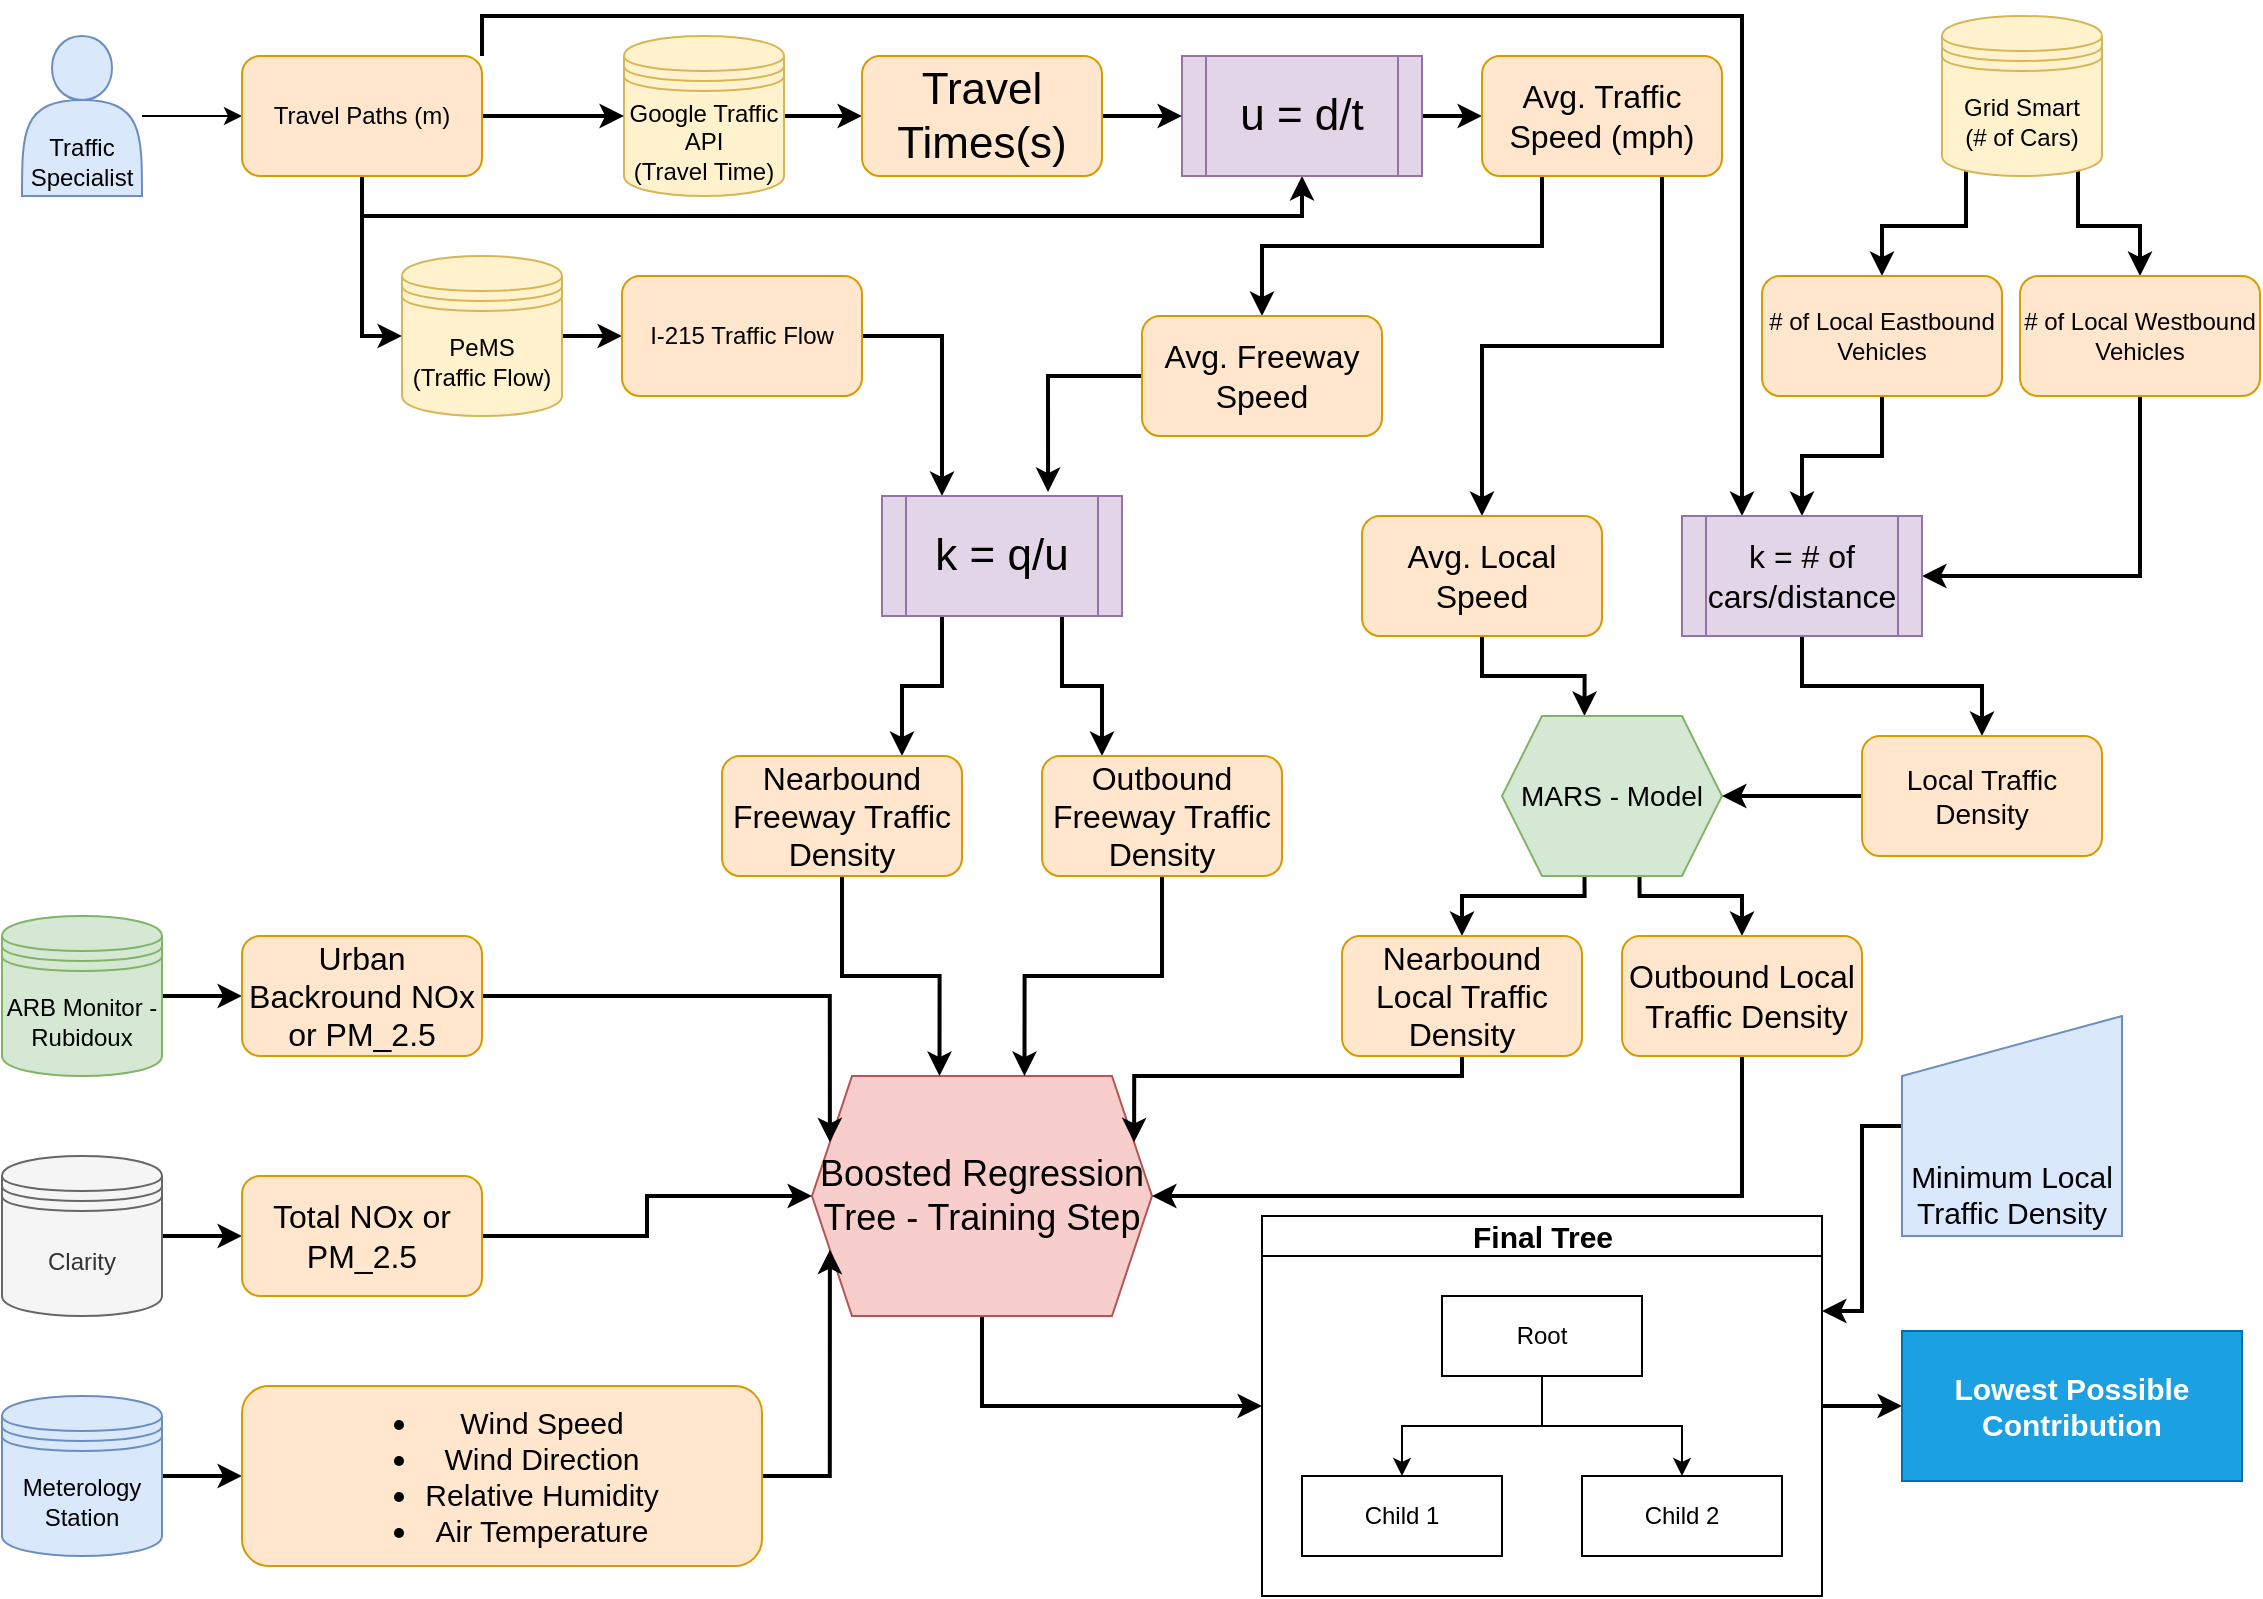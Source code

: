 <mxfile version="15.2.7" type="device"><diagram id="I8cYd5U59-y-30DBRtRM" name="Page-1"><mxGraphModel dx="989" dy="740" grid="1" gridSize="10" guides="1" tooltips="1" connect="1" arrows="1" fold="1" page="1" pageScale="1" pageWidth="827" pageHeight="1169" background="#ffffff" math="0" shadow="0"><root><mxCell id="0"/><mxCell id="1" parent="0"/><mxCell id="hOQKNZQnJuQzW0x-T7D5-91" style="edgeStyle=orthogonalEdgeStyle;rounded=0;orthogonalLoop=1;jettySize=auto;html=1;fontSize=15;strokeWidth=2;" parent="1" source="hOQKNZQnJuQzW0x-T7D5-1" target="hOQKNZQnJuQzW0x-T7D5-88" edge="1"><mxGeometry relative="1" as="geometry"/></mxCell><mxCell id="hOQKNZQnJuQzW0x-T7D5-1" value="Clarity" style="shape=datastore;whiteSpace=wrap;html=1;fillColor=#f5f5f5;strokeColor=#666666;fontColor=#333333;" parent="1" vertex="1"><mxGeometry x="40" y="600" width="80" height="80" as="geometry"/></mxCell><mxCell id="hOQKNZQnJuQzW0x-T7D5-92" style="edgeStyle=orthogonalEdgeStyle;rounded=0;orthogonalLoop=1;jettySize=auto;html=1;entryX=0;entryY=0.5;entryDx=0;entryDy=0;fontSize=15;strokeWidth=2;" parent="1" source="hOQKNZQnJuQzW0x-T7D5-2" target="hOQKNZQnJuQzW0x-T7D5-89" edge="1"><mxGeometry relative="1" as="geometry"/></mxCell><mxCell id="hOQKNZQnJuQzW0x-T7D5-2" value="Meterology Station" style="shape=datastore;whiteSpace=wrap;html=1;fillColor=#dae8fc;strokeColor=#6c8ebf;" parent="1" vertex="1"><mxGeometry x="40" y="720" width="80" height="80" as="geometry"/></mxCell><mxCell id="hOQKNZQnJuQzW0x-T7D5-16" value="" style="edgeStyle=orthogonalEdgeStyle;rounded=0;orthogonalLoop=1;jettySize=auto;html=1;" parent="1" source="hOQKNZQnJuQzW0x-T7D5-3" target="hOQKNZQnJuQzW0x-T7D5-7" edge="1"><mxGeometry relative="1" as="geometry"/></mxCell><mxCell id="hOQKNZQnJuQzW0x-T7D5-3" value="Traffic Specialist" style="shape=actor;whiteSpace=wrap;html=1;fillColor=#dae8fc;strokeColor=#6c8ebf;verticalAlign=bottom;" parent="1" vertex="1"><mxGeometry x="50" y="40" width="60" height="80" as="geometry"/></mxCell><mxCell id="hOQKNZQnJuQzW0x-T7D5-52" style="edgeStyle=orthogonalEdgeStyle;rounded=0;orthogonalLoop=1;jettySize=auto;html=1;entryX=0;entryY=0.5;entryDx=0;entryDy=0;fontSize=22;strokeWidth=2;" parent="1" source="hOQKNZQnJuQzW0x-T7D5-4" target="hOQKNZQnJuQzW0x-T7D5-51" edge="1"><mxGeometry relative="1" as="geometry"/></mxCell><mxCell id="hOQKNZQnJuQzW0x-T7D5-4" value="Google Traffic API&lt;br&gt;(Travel Time)" style="shape=datastore;whiteSpace=wrap;html=1;fillColor=#fff2cc;strokeColor=#d6b656;" parent="1" vertex="1"><mxGeometry x="351" y="40" width="80" height="80" as="geometry"/></mxCell><mxCell id="hOQKNZQnJuQzW0x-T7D5-90" style="edgeStyle=orthogonalEdgeStyle;rounded=0;orthogonalLoop=1;jettySize=auto;html=1;entryX=0;entryY=0.5;entryDx=0;entryDy=0;fontSize=15;strokeWidth=2;" parent="1" source="hOQKNZQnJuQzW0x-T7D5-5" target="hOQKNZQnJuQzW0x-T7D5-87" edge="1"><mxGeometry relative="1" as="geometry"/></mxCell><mxCell id="hOQKNZQnJuQzW0x-T7D5-5" value="ARB Monitor - Rubidoux" style="shape=datastore;whiteSpace=wrap;html=1;fillColor=#d5e8d4;strokeColor=#82b366;" parent="1" vertex="1"><mxGeometry x="40" y="480" width="80" height="80" as="geometry"/></mxCell><mxCell id="hOQKNZQnJuQzW0x-T7D5-46" style="edgeStyle=orthogonalEdgeStyle;rounded=0;orthogonalLoop=1;jettySize=auto;html=1;strokeWidth=2;" parent="1" source="hOQKNZQnJuQzW0x-T7D5-6" target="hOQKNZQnJuQzW0x-T7D5-37" edge="1"><mxGeometry relative="1" as="geometry"/></mxCell><mxCell id="hOQKNZQnJuQzW0x-T7D5-6" value="PeMS &lt;br&gt;(Traffic Flow)" style="shape=datastore;whiteSpace=wrap;html=1;fillColor=#fff2cc;strokeColor=#d6b656;" parent="1" vertex="1"><mxGeometry x="240" y="150" width="80" height="80" as="geometry"/></mxCell><mxCell id="hOQKNZQnJuQzW0x-T7D5-50" style="edgeStyle=orthogonalEdgeStyle;rounded=0;orthogonalLoop=1;jettySize=auto;html=1;exitX=1;exitY=0.5;exitDx=0;exitDy=0;entryX=0;entryY=0.5;entryDx=0;entryDy=0;fontSize=22;strokeWidth=2;" parent="1" source="hOQKNZQnJuQzW0x-T7D5-7" target="hOQKNZQnJuQzW0x-T7D5-4" edge="1"><mxGeometry relative="1" as="geometry"/></mxCell><mxCell id="hOQKNZQnJuQzW0x-T7D5-53" style="edgeStyle=orthogonalEdgeStyle;rounded=0;orthogonalLoop=1;jettySize=auto;html=1;entryX=0.5;entryY=1;entryDx=0;entryDy=0;fontSize=22;strokeWidth=2;" parent="1" source="hOQKNZQnJuQzW0x-T7D5-7" target="hOQKNZQnJuQzW0x-T7D5-49" edge="1"><mxGeometry relative="1" as="geometry"><Array as="points"><mxPoint x="220" y="130"/><mxPoint x="690" y="130"/></Array></mxGeometry></mxCell><mxCell id="hOQKNZQnJuQzW0x-T7D5-57" style="edgeStyle=orthogonalEdgeStyle;rounded=0;orthogonalLoop=1;jettySize=auto;html=1;entryX=0;entryY=0.5;entryDx=0;entryDy=0;fontSize=16;strokeWidth=2;" parent="1" source="hOQKNZQnJuQzW0x-T7D5-7" target="hOQKNZQnJuQzW0x-T7D5-6" edge="1"><mxGeometry relative="1" as="geometry"/></mxCell><mxCell id="hOQKNZQnJuQzW0x-T7D5-69" style="edgeStyle=orthogonalEdgeStyle;rounded=0;orthogonalLoop=1;jettySize=auto;html=1;exitX=1;exitY=0;exitDx=0;exitDy=0;entryX=0.25;entryY=0;entryDx=0;entryDy=0;fontSize=16;strokeWidth=2;" parent="1" source="hOQKNZQnJuQzW0x-T7D5-7" target="hOQKNZQnJuQzW0x-T7D5-68" edge="1"><mxGeometry relative="1" as="geometry"/></mxCell><mxCell id="hOQKNZQnJuQzW0x-T7D5-7" value="Travel Paths (m)" style="rounded=1;whiteSpace=wrap;html=1;fillColor=#ffe6cc;strokeColor=#d79b00;" parent="1" vertex="1"><mxGeometry x="160" y="50" width="120" height="60" as="geometry"/></mxCell><mxCell id="hOQKNZQnJuQzW0x-T7D5-65" style="edgeStyle=orthogonalEdgeStyle;rounded=0;orthogonalLoop=1;jettySize=auto;html=1;exitX=0.15;exitY=0.95;exitDx=0;exitDy=0;exitPerimeter=0;entryX=0.5;entryY=0;entryDx=0;entryDy=0;fontSize=16;strokeWidth=2;" parent="1" source="hOQKNZQnJuQzW0x-T7D5-15" target="hOQKNZQnJuQzW0x-T7D5-43" edge="1"><mxGeometry relative="1" as="geometry"/></mxCell><mxCell id="hOQKNZQnJuQzW0x-T7D5-66" style="edgeStyle=orthogonalEdgeStyle;rounded=0;orthogonalLoop=1;jettySize=auto;html=1;exitX=0.85;exitY=0.95;exitDx=0;exitDy=0;exitPerimeter=0;entryX=0.5;entryY=0;entryDx=0;entryDy=0;fontSize=16;strokeWidth=2;" parent="1" source="hOQKNZQnJuQzW0x-T7D5-15" target="hOQKNZQnJuQzW0x-T7D5-42" edge="1"><mxGeometry relative="1" as="geometry"/></mxCell><mxCell id="hOQKNZQnJuQzW0x-T7D5-15" value="Grid Smart &lt;br&gt;(# of Cars)" style="shape=datastore;whiteSpace=wrap;html=1;fillColor=#fff2cc;strokeColor=#d6b656;" parent="1" vertex="1"><mxGeometry x="1010" y="30" width="80" height="80" as="geometry"/></mxCell><mxCell id="hOQKNZQnJuQzW0x-T7D5-62" style="edgeStyle=orthogonalEdgeStyle;rounded=0;orthogonalLoop=1;jettySize=auto;html=1;entryX=0.25;entryY=0;entryDx=0;entryDy=0;fontSize=16;strokeWidth=2;" parent="1" source="hOQKNZQnJuQzW0x-T7D5-37" target="hOQKNZQnJuQzW0x-T7D5-47" edge="1"><mxGeometry relative="1" as="geometry"/></mxCell><mxCell id="hOQKNZQnJuQzW0x-T7D5-37" value="I-215 Traffic Flow&lt;br&gt;" style="rounded=1;whiteSpace=wrap;html=1;fillColor=#ffe6cc;strokeColor=#d79b00;" parent="1" vertex="1"><mxGeometry x="350" y="160" width="120" height="60" as="geometry"/></mxCell><mxCell id="hOQKNZQnJuQzW0x-T7D5-123" style="edgeStyle=orthogonalEdgeStyle;rounded=0;orthogonalLoop=1;jettySize=auto;html=1;entryX=1;entryY=0.5;entryDx=0;entryDy=0;fontSize=15;strokeWidth=2;exitX=0.5;exitY=1;exitDx=0;exitDy=0;" parent="1" source="hOQKNZQnJuQzW0x-T7D5-42" target="hOQKNZQnJuQzW0x-T7D5-68" edge="1"><mxGeometry relative="1" as="geometry"><Array as="points"><mxPoint x="1109" y="310"/></Array></mxGeometry></mxCell><mxCell id="hOQKNZQnJuQzW0x-T7D5-42" value="# of Local Westbound Vehicles" style="rounded=1;whiteSpace=wrap;html=1;fillColor=#ffe6cc;strokeColor=#d79b00;" parent="1" vertex="1"><mxGeometry x="1049" y="160" width="120" height="60" as="geometry"/></mxCell><mxCell id="hOQKNZQnJuQzW0x-T7D5-70" style="edgeStyle=orthogonalEdgeStyle;rounded=0;orthogonalLoop=1;jettySize=auto;html=1;fontSize=16;strokeWidth=2;" parent="1" source="hOQKNZQnJuQzW0x-T7D5-43" target="hOQKNZQnJuQzW0x-T7D5-68" edge="1"><mxGeometry relative="1" as="geometry"/></mxCell><mxCell id="hOQKNZQnJuQzW0x-T7D5-43" value="# of Local Eastbound Vehicles" style="rounded=1;whiteSpace=wrap;html=1;fillColor=#ffe6cc;strokeColor=#d79b00;" parent="1" vertex="1"><mxGeometry x="920" y="160" width="120" height="60" as="geometry"/></mxCell><mxCell id="hOQKNZQnJuQzW0x-T7D5-85" style="edgeStyle=orthogonalEdgeStyle;rounded=0;orthogonalLoop=1;jettySize=auto;html=1;exitX=0.25;exitY=1;exitDx=0;exitDy=0;entryX=0.75;entryY=0;entryDx=0;entryDy=0;fontSize=16;strokeWidth=2;" parent="1" source="hOQKNZQnJuQzW0x-T7D5-47" target="hOQKNZQnJuQzW0x-T7D5-84" edge="1"><mxGeometry relative="1" as="geometry"/></mxCell><mxCell id="hOQKNZQnJuQzW0x-T7D5-86" style="edgeStyle=orthogonalEdgeStyle;rounded=0;orthogonalLoop=1;jettySize=auto;html=1;exitX=0.75;exitY=1;exitDx=0;exitDy=0;entryX=0.25;entryY=0;entryDx=0;entryDy=0;fontSize=16;strokeWidth=2;" parent="1" source="hOQKNZQnJuQzW0x-T7D5-47" target="hOQKNZQnJuQzW0x-T7D5-83" edge="1"><mxGeometry relative="1" as="geometry"/></mxCell><mxCell id="hOQKNZQnJuQzW0x-T7D5-47" value="k = q/u" style="shape=process;whiteSpace=wrap;html=1;backgroundOutline=1;fontSize=22;fillColor=#e1d5e7;strokeColor=#9673a6;" parent="1" vertex="1"><mxGeometry x="480" y="270" width="120" height="60" as="geometry"/></mxCell><mxCell id="hOQKNZQnJuQzW0x-T7D5-56" style="edgeStyle=orthogonalEdgeStyle;rounded=0;orthogonalLoop=1;jettySize=auto;html=1;entryX=0;entryY=0.5;entryDx=0;entryDy=0;fontSize=16;strokeWidth=2;" parent="1" source="hOQKNZQnJuQzW0x-T7D5-49" target="hOQKNZQnJuQzW0x-T7D5-55" edge="1"><mxGeometry relative="1" as="geometry"/></mxCell><mxCell id="hOQKNZQnJuQzW0x-T7D5-49" value="u = d/t" style="shape=process;whiteSpace=wrap;html=1;backgroundOutline=1;fontSize=22;fillColor=#e1d5e7;strokeColor=#9673a6;" parent="1" vertex="1"><mxGeometry x="630" y="50" width="120" height="60" as="geometry"/></mxCell><mxCell id="hOQKNZQnJuQzW0x-T7D5-54" style="edgeStyle=orthogonalEdgeStyle;rounded=0;orthogonalLoop=1;jettySize=auto;html=1;fontSize=22;strokeWidth=2;" parent="1" source="hOQKNZQnJuQzW0x-T7D5-51" target="hOQKNZQnJuQzW0x-T7D5-49" edge="1"><mxGeometry relative="1" as="geometry"/></mxCell><mxCell id="hOQKNZQnJuQzW0x-T7D5-51" value="Travel Times(s)" style="rounded=1;whiteSpace=wrap;html=1;fontSize=22;fillColor=#ffe6cc;strokeColor=#d79b00;" parent="1" vertex="1"><mxGeometry x="470" y="50" width="120" height="60" as="geometry"/></mxCell><mxCell id="hOQKNZQnJuQzW0x-T7D5-60" style="edgeStyle=orthogonalEdgeStyle;rounded=0;orthogonalLoop=1;jettySize=auto;html=1;exitX=0.25;exitY=1;exitDx=0;exitDy=0;entryX=0.5;entryY=0;entryDx=0;entryDy=0;fontSize=16;strokeWidth=2;" parent="1" source="hOQKNZQnJuQzW0x-T7D5-55" target="hOQKNZQnJuQzW0x-T7D5-58" edge="1"><mxGeometry relative="1" as="geometry"/></mxCell><mxCell id="hOQKNZQnJuQzW0x-T7D5-61" style="edgeStyle=orthogonalEdgeStyle;rounded=0;orthogonalLoop=1;jettySize=auto;html=1;exitX=0.75;exitY=1;exitDx=0;exitDy=0;entryX=0.5;entryY=0;entryDx=0;entryDy=0;fontSize=16;strokeWidth=2;" parent="1" source="hOQKNZQnJuQzW0x-T7D5-55" target="hOQKNZQnJuQzW0x-T7D5-59" edge="1"><mxGeometry relative="1" as="geometry"/></mxCell><mxCell id="hOQKNZQnJuQzW0x-T7D5-55" value="Avg. Traffic Speed (mph)" style="rounded=1;whiteSpace=wrap;html=1;fontSize=16;fillColor=#ffe6cc;strokeColor=#d79b00;" parent="1" vertex="1"><mxGeometry x="780" y="50" width="120" height="60" as="geometry"/></mxCell><mxCell id="hOQKNZQnJuQzW0x-T7D5-63" style="edgeStyle=orthogonalEdgeStyle;rounded=0;orthogonalLoop=1;jettySize=auto;html=1;entryX=0.692;entryY=-0.033;entryDx=0;entryDy=0;entryPerimeter=0;fontSize=16;strokeWidth=2;" parent="1" source="hOQKNZQnJuQzW0x-T7D5-58" target="hOQKNZQnJuQzW0x-T7D5-47" edge="1"><mxGeometry relative="1" as="geometry"/></mxCell><mxCell id="hOQKNZQnJuQzW0x-T7D5-58" value="Avg. Freeway Speed" style="rounded=1;whiteSpace=wrap;html=1;fontSize=16;fillColor=#ffe6cc;strokeColor=#d79b00;" parent="1" vertex="1"><mxGeometry x="610" y="180" width="120" height="60" as="geometry"/></mxCell><mxCell id="hOQKNZQnJuQzW0x-T7D5-73" style="edgeStyle=orthogonalEdgeStyle;rounded=0;orthogonalLoop=1;jettySize=auto;html=1;entryX=0.375;entryY=0;entryDx=0;entryDy=0;fontSize=14;strokeWidth=2;" parent="1" source="hOQKNZQnJuQzW0x-T7D5-59" target="hOQKNZQnJuQzW0x-T7D5-72" edge="1"><mxGeometry relative="1" as="geometry"/></mxCell><mxCell id="hOQKNZQnJuQzW0x-T7D5-59" value="Avg. Local Speed" style="rounded=1;whiteSpace=wrap;html=1;fontSize=16;fillColor=#ffe6cc;strokeColor=#d79b00;" parent="1" vertex="1"><mxGeometry x="720" y="280" width="120" height="60" as="geometry"/></mxCell><mxCell id="hOQKNZQnJuQzW0x-T7D5-76" style="edgeStyle=orthogonalEdgeStyle;rounded=0;orthogonalLoop=1;jettySize=auto;html=1;entryX=0.5;entryY=0;entryDx=0;entryDy=0;fontSize=14;strokeWidth=2;" parent="1" source="hOQKNZQnJuQzW0x-T7D5-68" target="hOQKNZQnJuQzW0x-T7D5-75" edge="1"><mxGeometry relative="1" as="geometry"/></mxCell><mxCell id="hOQKNZQnJuQzW0x-T7D5-68" value="k = # of cars/distance" style="shape=process;whiteSpace=wrap;html=1;backgroundOutline=1;fontSize=16;fillColor=#e1d5e7;strokeColor=#9673a6;" parent="1" vertex="1"><mxGeometry x="880" y="280" width="120" height="60" as="geometry"/></mxCell><mxCell id="hOQKNZQnJuQzW0x-T7D5-115" style="edgeStyle=orthogonalEdgeStyle;rounded=0;orthogonalLoop=1;jettySize=auto;html=1;exitX=0.375;exitY=1;exitDx=0;exitDy=0;entryX=0.5;entryY=0;entryDx=0;entryDy=0;fontSize=15;strokeWidth=2;" parent="1" source="hOQKNZQnJuQzW0x-T7D5-72" target="hOQKNZQnJuQzW0x-T7D5-79" edge="1"><mxGeometry relative="1" as="geometry"><Array as="points"><mxPoint x="831" y="470"/><mxPoint x="770" y="470"/></Array></mxGeometry></mxCell><mxCell id="hOQKNZQnJuQzW0x-T7D5-116" style="edgeStyle=orthogonalEdgeStyle;rounded=0;orthogonalLoop=1;jettySize=auto;html=1;exitX=0.625;exitY=1;exitDx=0;exitDy=0;entryX=0.5;entryY=0;entryDx=0;entryDy=0;fontSize=15;strokeWidth=2;" parent="1" source="hOQKNZQnJuQzW0x-T7D5-72" target="hOQKNZQnJuQzW0x-T7D5-80" edge="1"><mxGeometry relative="1" as="geometry"><Array as="points"><mxPoint x="859" y="470"/><mxPoint x="910" y="470"/></Array></mxGeometry></mxCell><mxCell id="hOQKNZQnJuQzW0x-T7D5-72" value="MARS - Model" style="shape=hexagon;perimeter=hexagonPerimeter2;whiteSpace=wrap;html=1;fixedSize=1;fontSize=14;fillColor=#d5e8d4;strokeColor=#82b366;" parent="1" vertex="1"><mxGeometry x="790" y="380" width="110" height="80" as="geometry"/></mxCell><mxCell id="hOQKNZQnJuQzW0x-T7D5-77" style="edgeStyle=orthogonalEdgeStyle;rounded=0;orthogonalLoop=1;jettySize=auto;html=1;entryX=1;entryY=0.5;entryDx=0;entryDy=0;fontSize=14;strokeWidth=2;" parent="1" source="hOQKNZQnJuQzW0x-T7D5-75" target="hOQKNZQnJuQzW0x-T7D5-72" edge="1"><mxGeometry relative="1" as="geometry"/></mxCell><mxCell id="hOQKNZQnJuQzW0x-T7D5-75" value="Local Traffic Density" style="rounded=1;whiteSpace=wrap;html=1;fontSize=14;fillColor=#ffe6cc;strokeColor=#d79b00;" parent="1" vertex="1"><mxGeometry x="970" y="390" width="120" height="60" as="geometry"/></mxCell><mxCell id="hOQKNZQnJuQzW0x-T7D5-122" style="edgeStyle=orthogonalEdgeStyle;rounded=0;orthogonalLoop=1;jettySize=auto;html=1;entryX=0;entryY=0.5;entryDx=0;entryDy=0;fontSize=15;strokeWidth=2;" parent="1" source="hOQKNZQnJuQzW0x-T7D5-78" target="hOQKNZQnJuQzW0x-T7D5-108" edge="1"><mxGeometry relative="1" as="geometry"><Array as="points"><mxPoint x="530" y="725"/></Array></mxGeometry></mxCell><mxCell id="hOQKNZQnJuQzW0x-T7D5-78" value="Boosted Regression Tree - Training Step" style="shape=hexagon;perimeter=hexagonPerimeter2;whiteSpace=wrap;html=1;fixedSize=1;fontSize=18;fillColor=#f8cecc;strokeColor=#b85450;" parent="1" vertex="1"><mxGeometry x="445" y="560" width="170" height="120" as="geometry"/></mxCell><mxCell id="hOQKNZQnJuQzW0x-T7D5-93" style="edgeStyle=orthogonalEdgeStyle;rounded=0;orthogonalLoop=1;jettySize=auto;html=1;entryX=1;entryY=0.25;entryDx=0;entryDy=0;fontSize=15;strokeWidth=2;" parent="1" source="hOQKNZQnJuQzW0x-T7D5-79" target="hOQKNZQnJuQzW0x-T7D5-78" edge="1"><mxGeometry relative="1" as="geometry"><Array as="points"><mxPoint x="770" y="560"/><mxPoint x="606" y="560"/></Array></mxGeometry></mxCell><mxCell id="hOQKNZQnJuQzW0x-T7D5-79" value="Nearbound Local Traffic Density" style="rounded=1;whiteSpace=wrap;html=1;fontSize=16;fillColor=#ffe6cc;strokeColor=#d79b00;" parent="1" vertex="1"><mxGeometry x="710" y="490" width="120" height="60" as="geometry"/></mxCell><mxCell id="hOQKNZQnJuQzW0x-T7D5-94" style="edgeStyle=orthogonalEdgeStyle;rounded=0;orthogonalLoop=1;jettySize=auto;html=1;entryX=1;entryY=0.5;entryDx=0;entryDy=0;fontSize=15;strokeWidth=2;" parent="1" source="hOQKNZQnJuQzW0x-T7D5-80" target="hOQKNZQnJuQzW0x-T7D5-78" edge="1"><mxGeometry relative="1" as="geometry"><Array as="points"><mxPoint x="910" y="620"/></Array></mxGeometry></mxCell><mxCell id="hOQKNZQnJuQzW0x-T7D5-80" value="Outbound Local&lt;br&gt;&amp;nbsp;Traffic Density" style="rounded=1;whiteSpace=wrap;html=1;fontSize=16;fillColor=#ffe6cc;strokeColor=#d79b00;" parent="1" vertex="1"><mxGeometry x="850" y="490" width="120" height="60" as="geometry"/></mxCell><mxCell id="hOQKNZQnJuQzW0x-T7D5-95" style="edgeStyle=orthogonalEdgeStyle;rounded=0;orthogonalLoop=1;jettySize=auto;html=1;entryX=0.625;entryY=0;entryDx=0;entryDy=0;fontSize=15;strokeWidth=2;" parent="1" source="hOQKNZQnJuQzW0x-T7D5-83" target="hOQKNZQnJuQzW0x-T7D5-78" edge="1"><mxGeometry relative="1" as="geometry"/></mxCell><mxCell id="hOQKNZQnJuQzW0x-T7D5-83" value="Outbound Freeway Traffic Density" style="rounded=1;whiteSpace=wrap;html=1;fontSize=16;fillColor=#ffe6cc;strokeColor=#d79b00;" parent="1" vertex="1"><mxGeometry x="560" y="400" width="120" height="60" as="geometry"/></mxCell><mxCell id="hOQKNZQnJuQzW0x-T7D5-96" style="edgeStyle=orthogonalEdgeStyle;rounded=0;orthogonalLoop=1;jettySize=auto;html=1;entryX=0.375;entryY=0;entryDx=0;entryDy=0;fontSize=15;strokeWidth=2;" parent="1" source="hOQKNZQnJuQzW0x-T7D5-84" target="hOQKNZQnJuQzW0x-T7D5-78" edge="1"><mxGeometry relative="1" as="geometry"/></mxCell><mxCell id="hOQKNZQnJuQzW0x-T7D5-84" value="Nearbound Freeway Traffic Density" style="rounded=1;whiteSpace=wrap;html=1;fontSize=16;fillColor=#ffe6cc;strokeColor=#d79b00;" parent="1" vertex="1"><mxGeometry x="400" y="400" width="120" height="60" as="geometry"/></mxCell><mxCell id="hOQKNZQnJuQzW0x-T7D5-97" style="edgeStyle=orthogonalEdgeStyle;rounded=0;orthogonalLoop=1;jettySize=auto;html=1;entryX=0;entryY=0.25;entryDx=0;entryDy=0;fontSize=15;strokeWidth=2;" parent="1" source="hOQKNZQnJuQzW0x-T7D5-87" target="hOQKNZQnJuQzW0x-T7D5-78" edge="1"><mxGeometry relative="1" as="geometry"/></mxCell><mxCell id="hOQKNZQnJuQzW0x-T7D5-87" value="Urban Backround NOx or PM_2.5" style="rounded=1;whiteSpace=wrap;html=1;fontSize=16;fillColor=#ffe6cc;strokeColor=#d79b00;" parent="1" vertex="1"><mxGeometry x="160" y="490" width="120" height="60" as="geometry"/></mxCell><mxCell id="hOQKNZQnJuQzW0x-T7D5-98" style="edgeStyle=orthogonalEdgeStyle;rounded=0;orthogonalLoop=1;jettySize=auto;html=1;entryX=0;entryY=0.5;entryDx=0;entryDy=0;fontSize=15;strokeWidth=2;" parent="1" source="hOQKNZQnJuQzW0x-T7D5-88" target="hOQKNZQnJuQzW0x-T7D5-78" edge="1"><mxGeometry relative="1" as="geometry"/></mxCell><mxCell id="hOQKNZQnJuQzW0x-T7D5-88" value="Total NOx or PM_2.5" style="rounded=1;whiteSpace=wrap;html=1;fontSize=16;fillColor=#ffe6cc;strokeColor=#d79b00;" parent="1" vertex="1"><mxGeometry x="160" y="610" width="120" height="60" as="geometry"/></mxCell><mxCell id="hOQKNZQnJuQzW0x-T7D5-99" style="edgeStyle=orthogonalEdgeStyle;rounded=0;orthogonalLoop=1;jettySize=auto;html=1;entryX=0;entryY=0.75;entryDx=0;entryDy=0;fontSize=15;strokeWidth=2;" parent="1" source="hOQKNZQnJuQzW0x-T7D5-89" target="hOQKNZQnJuQzW0x-T7D5-78" edge="1"><mxGeometry relative="1" as="geometry"/></mxCell><mxCell id="hOQKNZQnJuQzW0x-T7D5-89" value="&lt;ul style=&quot;font-size: 15px;&quot;&gt;&lt;li style=&quot;font-size: 15px;&quot;&gt;Wind Speed&lt;/li&gt;&lt;li style=&quot;font-size: 15px;&quot;&gt;Wind Direction&lt;/li&gt;&lt;li style=&quot;font-size: 15px;&quot;&gt;Relative Humidity&lt;/li&gt;&lt;li style=&quot;font-size: 15px;&quot;&gt;Air Temperature&lt;/li&gt;&lt;/ul&gt;" style="rounded=1;whiteSpace=wrap;html=1;fontSize=15;fillColor=#ffe6cc;strokeColor=#d79b00;" parent="1" vertex="1"><mxGeometry x="160" y="715" width="260" height="90" as="geometry"/></mxCell><mxCell id="hOQKNZQnJuQzW0x-T7D5-120" value="" style="edgeStyle=orthogonalEdgeStyle;rounded=0;orthogonalLoop=1;jettySize=auto;html=1;fontSize=15;strokeWidth=2;" parent="1" source="hOQKNZQnJuQzW0x-T7D5-108" target="hOQKNZQnJuQzW0x-T7D5-119" edge="1"><mxGeometry relative="1" as="geometry"/></mxCell><mxCell id="hOQKNZQnJuQzW0x-T7D5-108" value="Final Tree" style="swimlane;html=1;startSize=20;horizontal=1;childLayout=treeLayout;horizontalTree=0;resizable=0;containerType=tree;fontSize=15;" parent="1" vertex="1"><mxGeometry x="670" y="630" width="280" height="190" as="geometry"/></mxCell><mxCell id="hOQKNZQnJuQzW0x-T7D5-109" value="Root" style="whiteSpace=wrap;html=1;" parent="hOQKNZQnJuQzW0x-T7D5-108" vertex="1"><mxGeometry x="90" y="40" width="100" height="40" as="geometry"/></mxCell><mxCell id="hOQKNZQnJuQzW0x-T7D5-110" value="Child 1" style="whiteSpace=wrap;html=1;" parent="hOQKNZQnJuQzW0x-T7D5-108" vertex="1"><mxGeometry x="20" y="130" width="100" height="40" as="geometry"/></mxCell><mxCell id="hOQKNZQnJuQzW0x-T7D5-111" value="" style="edgeStyle=elbowEdgeStyle;elbow=vertical;html=1;rounded=0;" parent="hOQKNZQnJuQzW0x-T7D5-108" source="hOQKNZQnJuQzW0x-T7D5-109" target="hOQKNZQnJuQzW0x-T7D5-110" edge="1"><mxGeometry relative="1" as="geometry"/></mxCell><mxCell id="hOQKNZQnJuQzW0x-T7D5-112" value="Child 2" style="whiteSpace=wrap;html=1;" parent="hOQKNZQnJuQzW0x-T7D5-108" vertex="1"><mxGeometry x="160" y="130" width="100" height="40" as="geometry"/></mxCell><mxCell id="hOQKNZQnJuQzW0x-T7D5-113" value="" style="edgeStyle=elbowEdgeStyle;elbow=vertical;html=1;rounded=0;" parent="hOQKNZQnJuQzW0x-T7D5-108" source="hOQKNZQnJuQzW0x-T7D5-109" target="hOQKNZQnJuQzW0x-T7D5-112" edge="1"><mxGeometry relative="1" as="geometry"/></mxCell><mxCell id="hOQKNZQnJuQzW0x-T7D5-121" style="edgeStyle=orthogonalEdgeStyle;rounded=0;orthogonalLoop=1;jettySize=auto;html=1;entryX=1;entryY=0.25;entryDx=0;entryDy=0;fontSize=15;strokeWidth=2;" parent="1" source="hOQKNZQnJuQzW0x-T7D5-117" target="hOQKNZQnJuQzW0x-T7D5-108" edge="1"><mxGeometry relative="1" as="geometry"/></mxCell><mxCell id="hOQKNZQnJuQzW0x-T7D5-117" value="Minimum Local Traffic Density" style="shape=manualInput;whiteSpace=wrap;html=1;fontSize=15;fillColor=#dae8fc;strokeColor=#6c8ebf;verticalAlign=bottom;" parent="1" vertex="1"><mxGeometry x="990" y="530" width="110" height="110" as="geometry"/></mxCell><mxCell id="hOQKNZQnJuQzW0x-T7D5-119" value="Lowest Possible Contribution" style="whiteSpace=wrap;html=1;fontSize=15;fontStyle=1;startSize=20;fillColor=#1ba1e2;strokeColor=#006EAF;fontColor=#ffffff;" parent="1" vertex="1"><mxGeometry x="990" y="687.5" width="170" height="75" as="geometry"/></mxCell></root></mxGraphModel></diagram></mxfile>